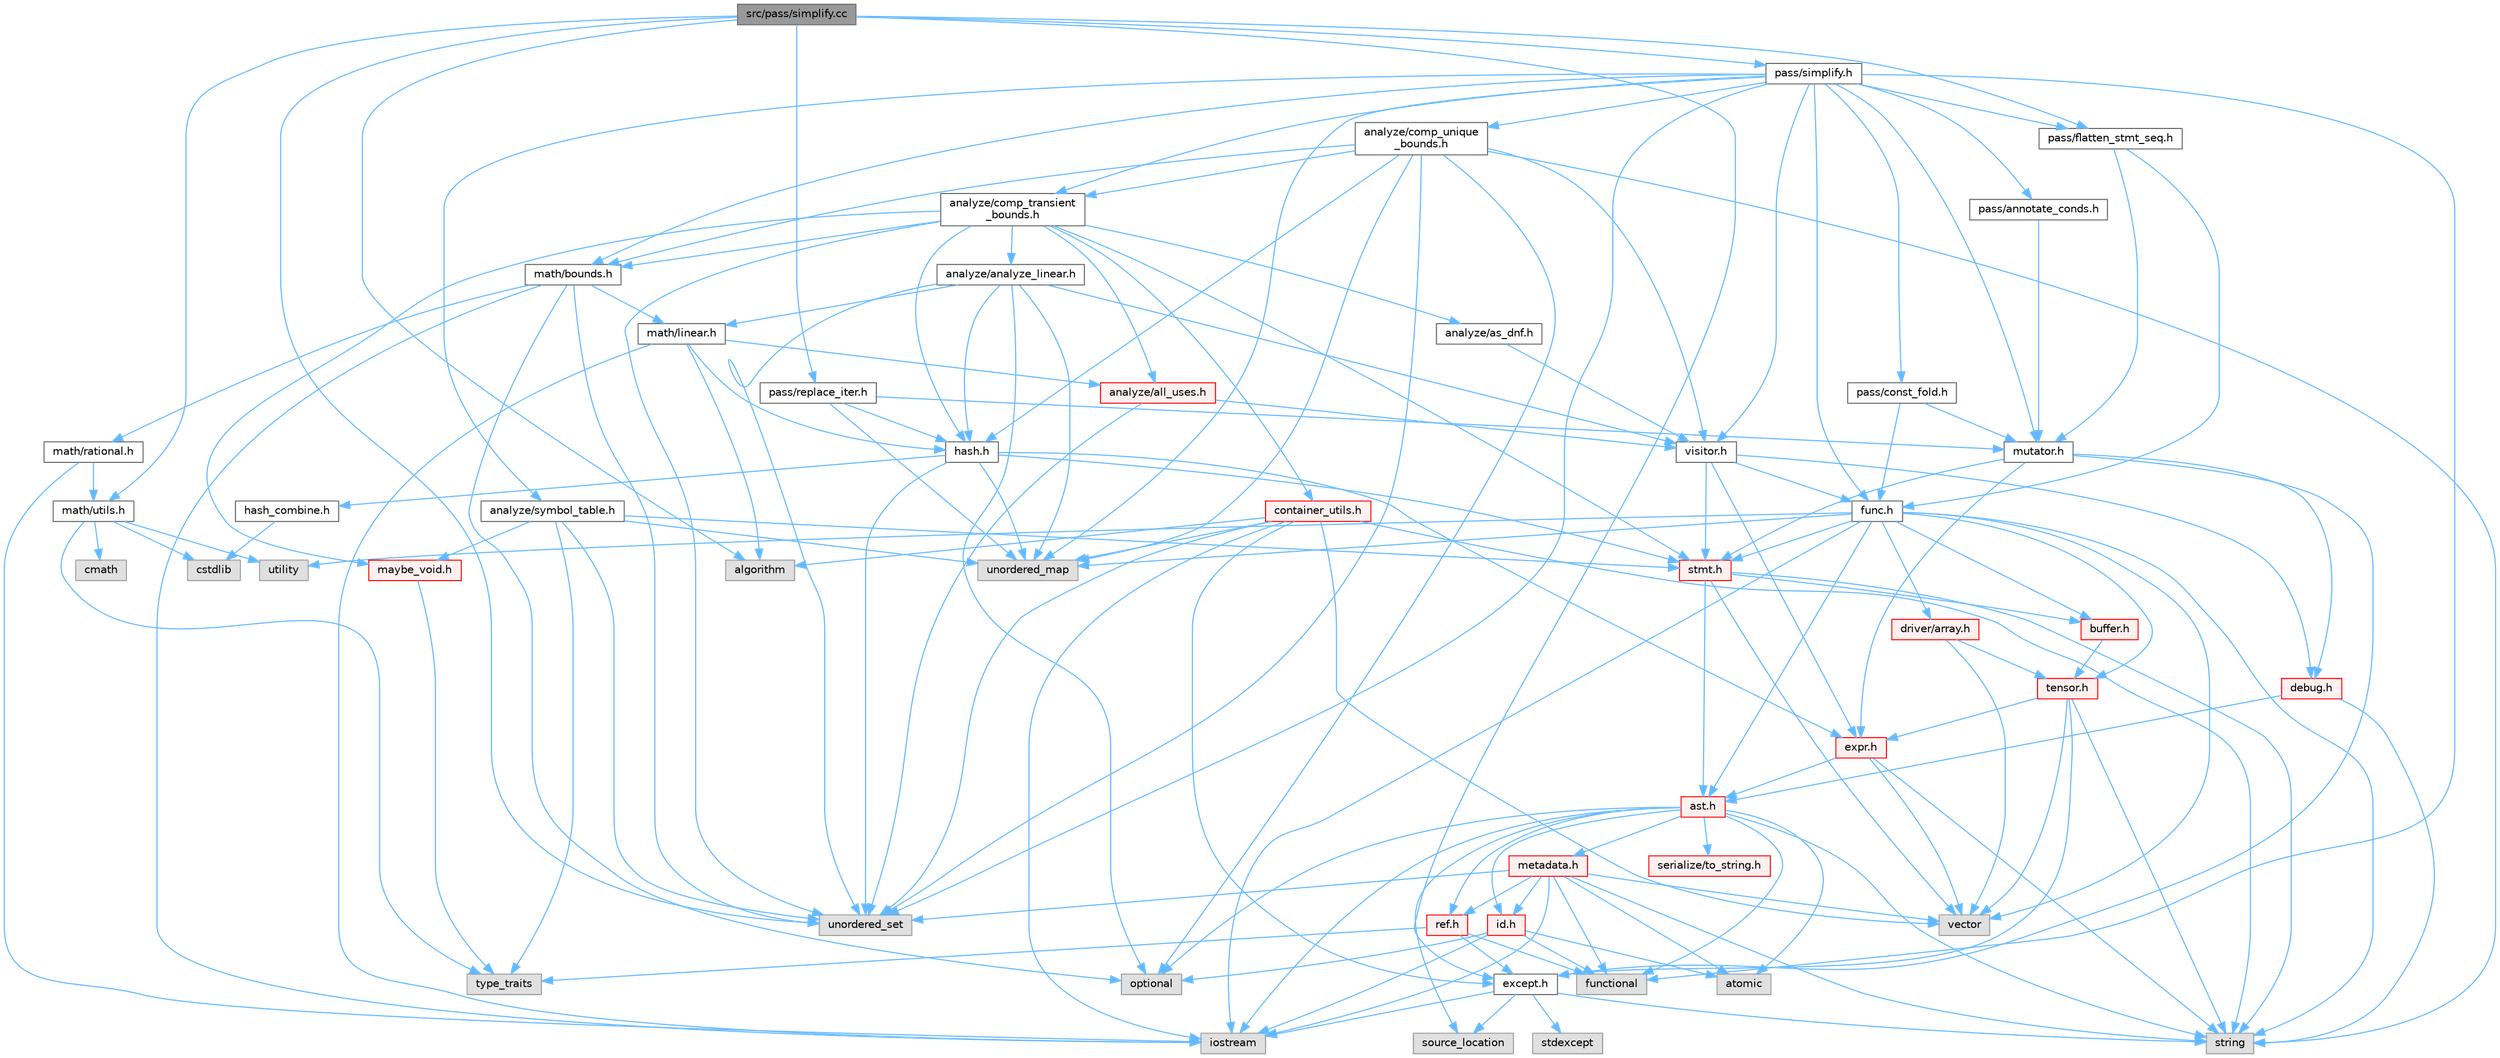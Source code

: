 digraph "src/pass/simplify.cc"
{
 // LATEX_PDF_SIZE
  bgcolor="transparent";
  edge [fontname=Helvetica,fontsize=10,labelfontname=Helvetica,labelfontsize=10];
  node [fontname=Helvetica,fontsize=10,shape=box,height=0.2,width=0.4];
  Node1 [label="src/pass/simplify.cc",height=0.2,width=0.4,color="gray40", fillcolor="grey60", style="filled", fontcolor="black",tooltip=" "];
  Node1 -> Node2 [color="steelblue1",style="solid"];
  Node2 [label="algorithm",height=0.2,width=0.4,color="grey60", fillcolor="#E0E0E0", style="filled",tooltip=" "];
  Node1 -> Node3 [color="steelblue1",style="solid"];
  Node3 [label="unordered_set",height=0.2,width=0.4,color="grey60", fillcolor="#E0E0E0", style="filled",tooltip=" "];
  Node1 -> Node4 [color="steelblue1",style="solid"];
  Node4 [label="except.h",height=0.2,width=0.4,color="grey40", fillcolor="white", style="filled",URL="$except_8h.html",tooltip=" "];
  Node4 -> Node5 [color="steelblue1",style="solid"];
  Node5 [label="iostream",height=0.2,width=0.4,color="grey60", fillcolor="#E0E0E0", style="filled",tooltip=" "];
  Node4 -> Node6 [color="steelblue1",style="solid"];
  Node6 [label="source_location",height=0.2,width=0.4,color="grey60", fillcolor="#E0E0E0", style="filled",tooltip=" "];
  Node4 -> Node7 [color="steelblue1",style="solid"];
  Node7 [label="stdexcept",height=0.2,width=0.4,color="grey60", fillcolor="#E0E0E0", style="filled",tooltip=" "];
  Node4 -> Node8 [color="steelblue1",style="solid"];
  Node8 [label="string",height=0.2,width=0.4,color="grey60", fillcolor="#E0E0E0", style="filled",tooltip=" "];
  Node1 -> Node9 [color="steelblue1",style="solid"];
  Node9 [label="math/utils.h",height=0.2,width=0.4,color="grey40", fillcolor="white", style="filled",URL="$utils_8h.html",tooltip=" "];
  Node9 -> Node10 [color="steelblue1",style="solid"];
  Node10 [label="cmath",height=0.2,width=0.4,color="grey60", fillcolor="#E0E0E0", style="filled",tooltip=" "];
  Node9 -> Node11 [color="steelblue1",style="solid"];
  Node11 [label="cstdlib",height=0.2,width=0.4,color="grey60", fillcolor="#E0E0E0", style="filled",tooltip=" "];
  Node9 -> Node12 [color="steelblue1",style="solid"];
  Node12 [label="type_traits",height=0.2,width=0.4,color="grey60", fillcolor="#E0E0E0", style="filled",tooltip=" "];
  Node9 -> Node13 [color="steelblue1",style="solid"];
  Node13 [label="utility",height=0.2,width=0.4,color="grey60", fillcolor="#E0E0E0", style="filled",tooltip=" "];
  Node1 -> Node14 [color="steelblue1",style="solid"];
  Node14 [label="pass/flatten_stmt_seq.h",height=0.2,width=0.4,color="grey40", fillcolor="white", style="filled",URL="$flatten__stmt__seq_8h.html",tooltip=" "];
  Node14 -> Node15 [color="steelblue1",style="solid"];
  Node15 [label="func.h",height=0.2,width=0.4,color="grey40", fillcolor="white", style="filled",URL="$func_8h.html",tooltip=" "];
  Node15 -> Node5 [color="steelblue1",style="solid"];
  Node15 -> Node8 [color="steelblue1",style="solid"];
  Node15 -> Node16 [color="steelblue1",style="solid"];
  Node16 [label="unordered_map",height=0.2,width=0.4,color="grey60", fillcolor="#E0E0E0", style="filled",tooltip=" "];
  Node15 -> Node13 [color="steelblue1",style="solid"];
  Node15 -> Node17 [color="steelblue1",style="solid"];
  Node17 [label="vector",height=0.2,width=0.4,color="grey60", fillcolor="#E0E0E0", style="filled",tooltip=" "];
  Node15 -> Node18 [color="steelblue1",style="solid"];
  Node18 [label="ast.h",height=0.2,width=0.4,color="red", fillcolor="#FFF0F0", style="filled",URL="$ast_8h.html",tooltip=" "];
  Node18 -> Node19 [color="steelblue1",style="solid"];
  Node19 [label="atomic",height=0.2,width=0.4,color="grey60", fillcolor="#E0E0E0", style="filled",tooltip=" "];
  Node18 -> Node20 [color="steelblue1",style="solid"];
  Node20 [label="functional",height=0.2,width=0.4,color="grey60", fillcolor="#E0E0E0", style="filled",tooltip=" "];
  Node18 -> Node5 [color="steelblue1",style="solid"];
  Node18 -> Node21 [color="steelblue1",style="solid"];
  Node21 [label="optional",height=0.2,width=0.4,color="grey60", fillcolor="#E0E0E0", style="filled",tooltip=" "];
  Node18 -> Node6 [color="steelblue1",style="solid"];
  Node18 -> Node8 [color="steelblue1",style="solid"];
  Node18 -> Node22 [color="steelblue1",style="solid"];
  Node22 [label="id.h",height=0.2,width=0.4,color="red", fillcolor="#FFF0F0", style="filled",URL="$id_8h.html",tooltip=" "];
  Node22 -> Node19 [color="steelblue1",style="solid"];
  Node22 -> Node20 [color="steelblue1",style="solid"];
  Node22 -> Node5 [color="steelblue1",style="solid"];
  Node22 -> Node21 [color="steelblue1",style="solid"];
  Node18 -> Node24 [color="steelblue1",style="solid"];
  Node24 [label="metadata.h",height=0.2,width=0.4,color="red", fillcolor="#FFF0F0", style="filled",URL="$metadata_8h.html",tooltip=" "];
  Node24 -> Node19 [color="steelblue1",style="solid"];
  Node24 -> Node20 [color="steelblue1",style="solid"];
  Node24 -> Node5 [color="steelblue1",style="solid"];
  Node24 -> Node8 [color="steelblue1",style="solid"];
  Node24 -> Node3 [color="steelblue1",style="solid"];
  Node24 -> Node17 [color="steelblue1",style="solid"];
  Node24 -> Node22 [color="steelblue1",style="solid"];
  Node24 -> Node26 [color="steelblue1",style="solid"];
  Node26 [label="ref.h",height=0.2,width=0.4,color="red", fillcolor="#FFF0F0", style="filled",URL="$ref_8h.html",tooltip=" "];
  Node26 -> Node20 [color="steelblue1",style="solid"];
  Node26 -> Node12 [color="steelblue1",style="solid"];
  Node26 -> Node4 [color="steelblue1",style="solid"];
  Node18 -> Node26 [color="steelblue1",style="solid"];
  Node18 -> Node30 [color="steelblue1",style="solid"];
  Node30 [label="serialize/to_string.h",height=0.2,width=0.4,color="red", fillcolor="#FFF0F0", style="filled",URL="$to__string_8h.html",tooltip=" "];
  Node15 -> Node41 [color="steelblue1",style="solid"];
  Node41 [label="buffer.h",height=0.2,width=0.4,color="red", fillcolor="#FFF0F0", style="filled",URL="$buffer_8h.html",tooltip=" "];
  Node41 -> Node42 [color="steelblue1",style="solid"];
  Node42 [label="tensor.h",height=0.2,width=0.4,color="red", fillcolor="#FFF0F0", style="filled",URL="$tensor_8h.html",tooltip=" "];
  Node42 -> Node8 [color="steelblue1",style="solid"];
  Node42 -> Node17 [color="steelblue1",style="solid"];
  Node42 -> Node4 [color="steelblue1",style="solid"];
  Node42 -> Node43 [color="steelblue1",style="solid"];
  Node43 [label="expr.h",height=0.2,width=0.4,color="red", fillcolor="#FFF0F0", style="filled",URL="$expr_8h.html",tooltip=" "];
  Node43 -> Node8 [color="steelblue1",style="solid"];
  Node43 -> Node17 [color="steelblue1",style="solid"];
  Node43 -> Node18 [color="steelblue1",style="solid"];
  Node15 -> Node46 [color="steelblue1",style="solid"];
  Node46 [label="driver/array.h",height=0.2,width=0.4,color="red", fillcolor="#FFF0F0", style="filled",URL="$array_8h.html",tooltip=" "];
  Node46 -> Node17 [color="steelblue1",style="solid"];
  Node46 -> Node42 [color="steelblue1",style="solid"];
  Node15 -> Node50 [color="steelblue1",style="solid"];
  Node50 [label="stmt.h",height=0.2,width=0.4,color="red", fillcolor="#FFF0F0", style="filled",URL="$stmt_8h.html",tooltip=" "];
  Node50 -> Node8 [color="steelblue1",style="solid"];
  Node50 -> Node17 [color="steelblue1",style="solid"];
  Node50 -> Node18 [color="steelblue1",style="solid"];
  Node50 -> Node41 [color="steelblue1",style="solid"];
  Node15 -> Node42 [color="steelblue1",style="solid"];
  Node14 -> Node56 [color="steelblue1",style="solid"];
  Node56 [label="mutator.h",height=0.2,width=0.4,color="grey40", fillcolor="white", style="filled",URL="$mutator_8h.html",tooltip=" "];
  Node56 -> Node57 [color="steelblue1",style="solid"];
  Node57 [label="debug.h",height=0.2,width=0.4,color="red", fillcolor="#FFF0F0", style="filled",URL="$debug_8h.html",tooltip=" "];
  Node57 -> Node8 [color="steelblue1",style="solid"];
  Node57 -> Node18 [color="steelblue1",style="solid"];
  Node56 -> Node4 [color="steelblue1",style="solid"];
  Node56 -> Node43 [color="steelblue1",style="solid"];
  Node56 -> Node50 [color="steelblue1",style="solid"];
  Node1 -> Node61 [color="steelblue1",style="solid"];
  Node61 [label="pass/replace_iter.h",height=0.2,width=0.4,color="grey40", fillcolor="white", style="filled",URL="$replace__iter_8h.html",tooltip=" "];
  Node61 -> Node16 [color="steelblue1",style="solid"];
  Node61 -> Node62 [color="steelblue1",style="solid"];
  Node62 [label="hash.h",height=0.2,width=0.4,color="grey40", fillcolor="white", style="filled",URL="$hash_8h.html",tooltip=" "];
  Node62 -> Node16 [color="steelblue1",style="solid"];
  Node62 -> Node3 [color="steelblue1",style="solid"];
  Node62 -> Node43 [color="steelblue1",style="solid"];
  Node62 -> Node54 [color="steelblue1",style="solid"];
  Node54 [label="hash_combine.h",height=0.2,width=0.4,color="grey40", fillcolor="white", style="filled",URL="$hash__combine_8h.html",tooltip=" "];
  Node54 -> Node11 [color="steelblue1",style="solid"];
  Node62 -> Node50 [color="steelblue1",style="solid"];
  Node61 -> Node56 [color="steelblue1",style="solid"];
  Node1 -> Node63 [color="steelblue1",style="solid"];
  Node63 [label="pass/simplify.h",height=0.2,width=0.4,color="grey40", fillcolor="white", style="filled",URL="$simplify_8h.html",tooltip=" "];
  Node63 -> Node20 [color="steelblue1",style="solid"];
  Node63 -> Node16 [color="steelblue1",style="solid"];
  Node63 -> Node3 [color="steelblue1",style="solid"];
  Node63 -> Node64 [color="steelblue1",style="solid"];
  Node64 [label="analyze/comp_transient\l_bounds.h",height=0.2,width=0.4,color="grey40", fillcolor="white", style="filled",URL="$comp__transient__bounds_8h.html",tooltip=" "];
  Node64 -> Node3 [color="steelblue1",style="solid"];
  Node64 -> Node65 [color="steelblue1",style="solid"];
  Node65 [label="analyze/all_uses.h",height=0.2,width=0.4,color="red", fillcolor="#FFF0F0", style="filled",URL="$all__uses_8h.html",tooltip=" "];
  Node65 -> Node3 [color="steelblue1",style="solid"];
  Node65 -> Node68 [color="steelblue1",style="solid"];
  Node68 [label="visitor.h",height=0.2,width=0.4,color="grey40", fillcolor="white", style="filled",URL="$visitor_8h.html",tooltip=" "];
  Node68 -> Node57 [color="steelblue1",style="solid"];
  Node68 -> Node43 [color="steelblue1",style="solid"];
  Node68 -> Node15 [color="steelblue1",style="solid"];
  Node68 -> Node50 [color="steelblue1",style="solid"];
  Node64 -> Node69 [color="steelblue1",style="solid"];
  Node69 [label="analyze/analyze_linear.h",height=0.2,width=0.4,color="grey40", fillcolor="white", style="filled",URL="$analyze__linear_8h.html",tooltip=" "];
  Node69 -> Node21 [color="steelblue1",style="solid"];
  Node69 -> Node16 [color="steelblue1",style="solid"];
  Node69 -> Node3 [color="steelblue1",style="solid"];
  Node69 -> Node62 [color="steelblue1",style="solid"];
  Node69 -> Node70 [color="steelblue1",style="solid"];
  Node70 [label="math/linear.h",height=0.2,width=0.4,color="grey40", fillcolor="white", style="filled",URL="$linear_8h.html",tooltip=" "];
  Node70 -> Node2 [color="steelblue1",style="solid"];
  Node70 -> Node5 [color="steelblue1",style="solid"];
  Node70 -> Node65 [color="steelblue1",style="solid"];
  Node70 -> Node62 [color="steelblue1",style="solid"];
  Node69 -> Node68 [color="steelblue1",style="solid"];
  Node64 -> Node71 [color="steelblue1",style="solid"];
  Node71 [label="analyze/as_dnf.h",height=0.2,width=0.4,color="grey40", fillcolor="white", style="filled",URL="$as__dnf_8h.html",tooltip=" "];
  Node71 -> Node68 [color="steelblue1",style="solid"];
  Node64 -> Node35 [color="steelblue1",style="solid"];
  Node35 [label="container_utils.h",height=0.2,width=0.4,color="red", fillcolor="#FFF0F0", style="filled",URL="$container__utils_8h.html",tooltip=" "];
  Node35 -> Node2 [color="steelblue1",style="solid"];
  Node35 -> Node5 [color="steelblue1",style="solid"];
  Node35 -> Node8 [color="steelblue1",style="solid"];
  Node35 -> Node16 [color="steelblue1",style="solid"];
  Node35 -> Node3 [color="steelblue1",style="solid"];
  Node35 -> Node17 [color="steelblue1",style="solid"];
  Node35 -> Node4 [color="steelblue1",style="solid"];
  Node64 -> Node62 [color="steelblue1",style="solid"];
  Node64 -> Node72 [color="steelblue1",style="solid"];
  Node72 [label="math/bounds.h",height=0.2,width=0.4,color="grey40", fillcolor="white", style="filled",URL="$bounds_8h.html",tooltip=" "];
  Node72 -> Node5 [color="steelblue1",style="solid"];
  Node72 -> Node21 [color="steelblue1",style="solid"];
  Node72 -> Node3 [color="steelblue1",style="solid"];
  Node72 -> Node70 [color="steelblue1",style="solid"];
  Node72 -> Node73 [color="steelblue1",style="solid"];
  Node73 [label="math/rational.h",height=0.2,width=0.4,color="grey40", fillcolor="white", style="filled",URL="$rational_8h.html",tooltip=" "];
  Node73 -> Node5 [color="steelblue1",style="solid"];
  Node73 -> Node9 [color="steelblue1",style="solid"];
  Node64 -> Node74 [color="steelblue1",style="solid"];
  Node74 [label="maybe_void.h",height=0.2,width=0.4,color="red", fillcolor="#FFF0F0", style="filled",URL="$maybe__void_8h.html",tooltip=" "];
  Node74 -> Node12 [color="steelblue1",style="solid"];
  Node64 -> Node50 [color="steelblue1",style="solid"];
  Node63 -> Node75 [color="steelblue1",style="solid"];
  Node75 [label="analyze/comp_unique\l_bounds.h",height=0.2,width=0.4,color="grey40", fillcolor="white", style="filled",URL="$comp__unique__bounds_8h.html",tooltip=" "];
  Node75 -> Node21 [color="steelblue1",style="solid"];
  Node75 -> Node8 [color="steelblue1",style="solid"];
  Node75 -> Node16 [color="steelblue1",style="solid"];
  Node75 -> Node3 [color="steelblue1",style="solid"];
  Node75 -> Node64 [color="steelblue1",style="solid"];
  Node75 -> Node62 [color="steelblue1",style="solid"];
  Node75 -> Node72 [color="steelblue1",style="solid"];
  Node75 -> Node68 [color="steelblue1",style="solid"];
  Node63 -> Node76 [color="steelblue1",style="solid"];
  Node76 [label="analyze/symbol_table.h",height=0.2,width=0.4,color="grey40", fillcolor="white", style="filled",URL="$symbol__table_8h.html",tooltip=" "];
  Node76 -> Node12 [color="steelblue1",style="solid"];
  Node76 -> Node16 [color="steelblue1",style="solid"];
  Node76 -> Node3 [color="steelblue1",style="solid"];
  Node76 -> Node74 [color="steelblue1",style="solid"];
  Node76 -> Node50 [color="steelblue1",style="solid"];
  Node63 -> Node15 [color="steelblue1",style="solid"];
  Node63 -> Node72 [color="steelblue1",style="solid"];
  Node63 -> Node56 [color="steelblue1",style="solid"];
  Node63 -> Node77 [color="steelblue1",style="solid"];
  Node77 [label="pass/annotate_conds.h",height=0.2,width=0.4,color="grey40", fillcolor="white", style="filled",URL="$annotate__conds_8h.html",tooltip=" "];
  Node77 -> Node56 [color="steelblue1",style="solid"];
  Node63 -> Node78 [color="steelblue1",style="solid"];
  Node78 [label="pass/const_fold.h",height=0.2,width=0.4,color="grey40", fillcolor="white", style="filled",URL="$const__fold_8h.html",tooltip=" "];
  Node78 -> Node15 [color="steelblue1",style="solid"];
  Node78 -> Node56 [color="steelblue1",style="solid"];
  Node63 -> Node14 [color="steelblue1",style="solid"];
  Node63 -> Node68 [color="steelblue1",style="solid"];
}
